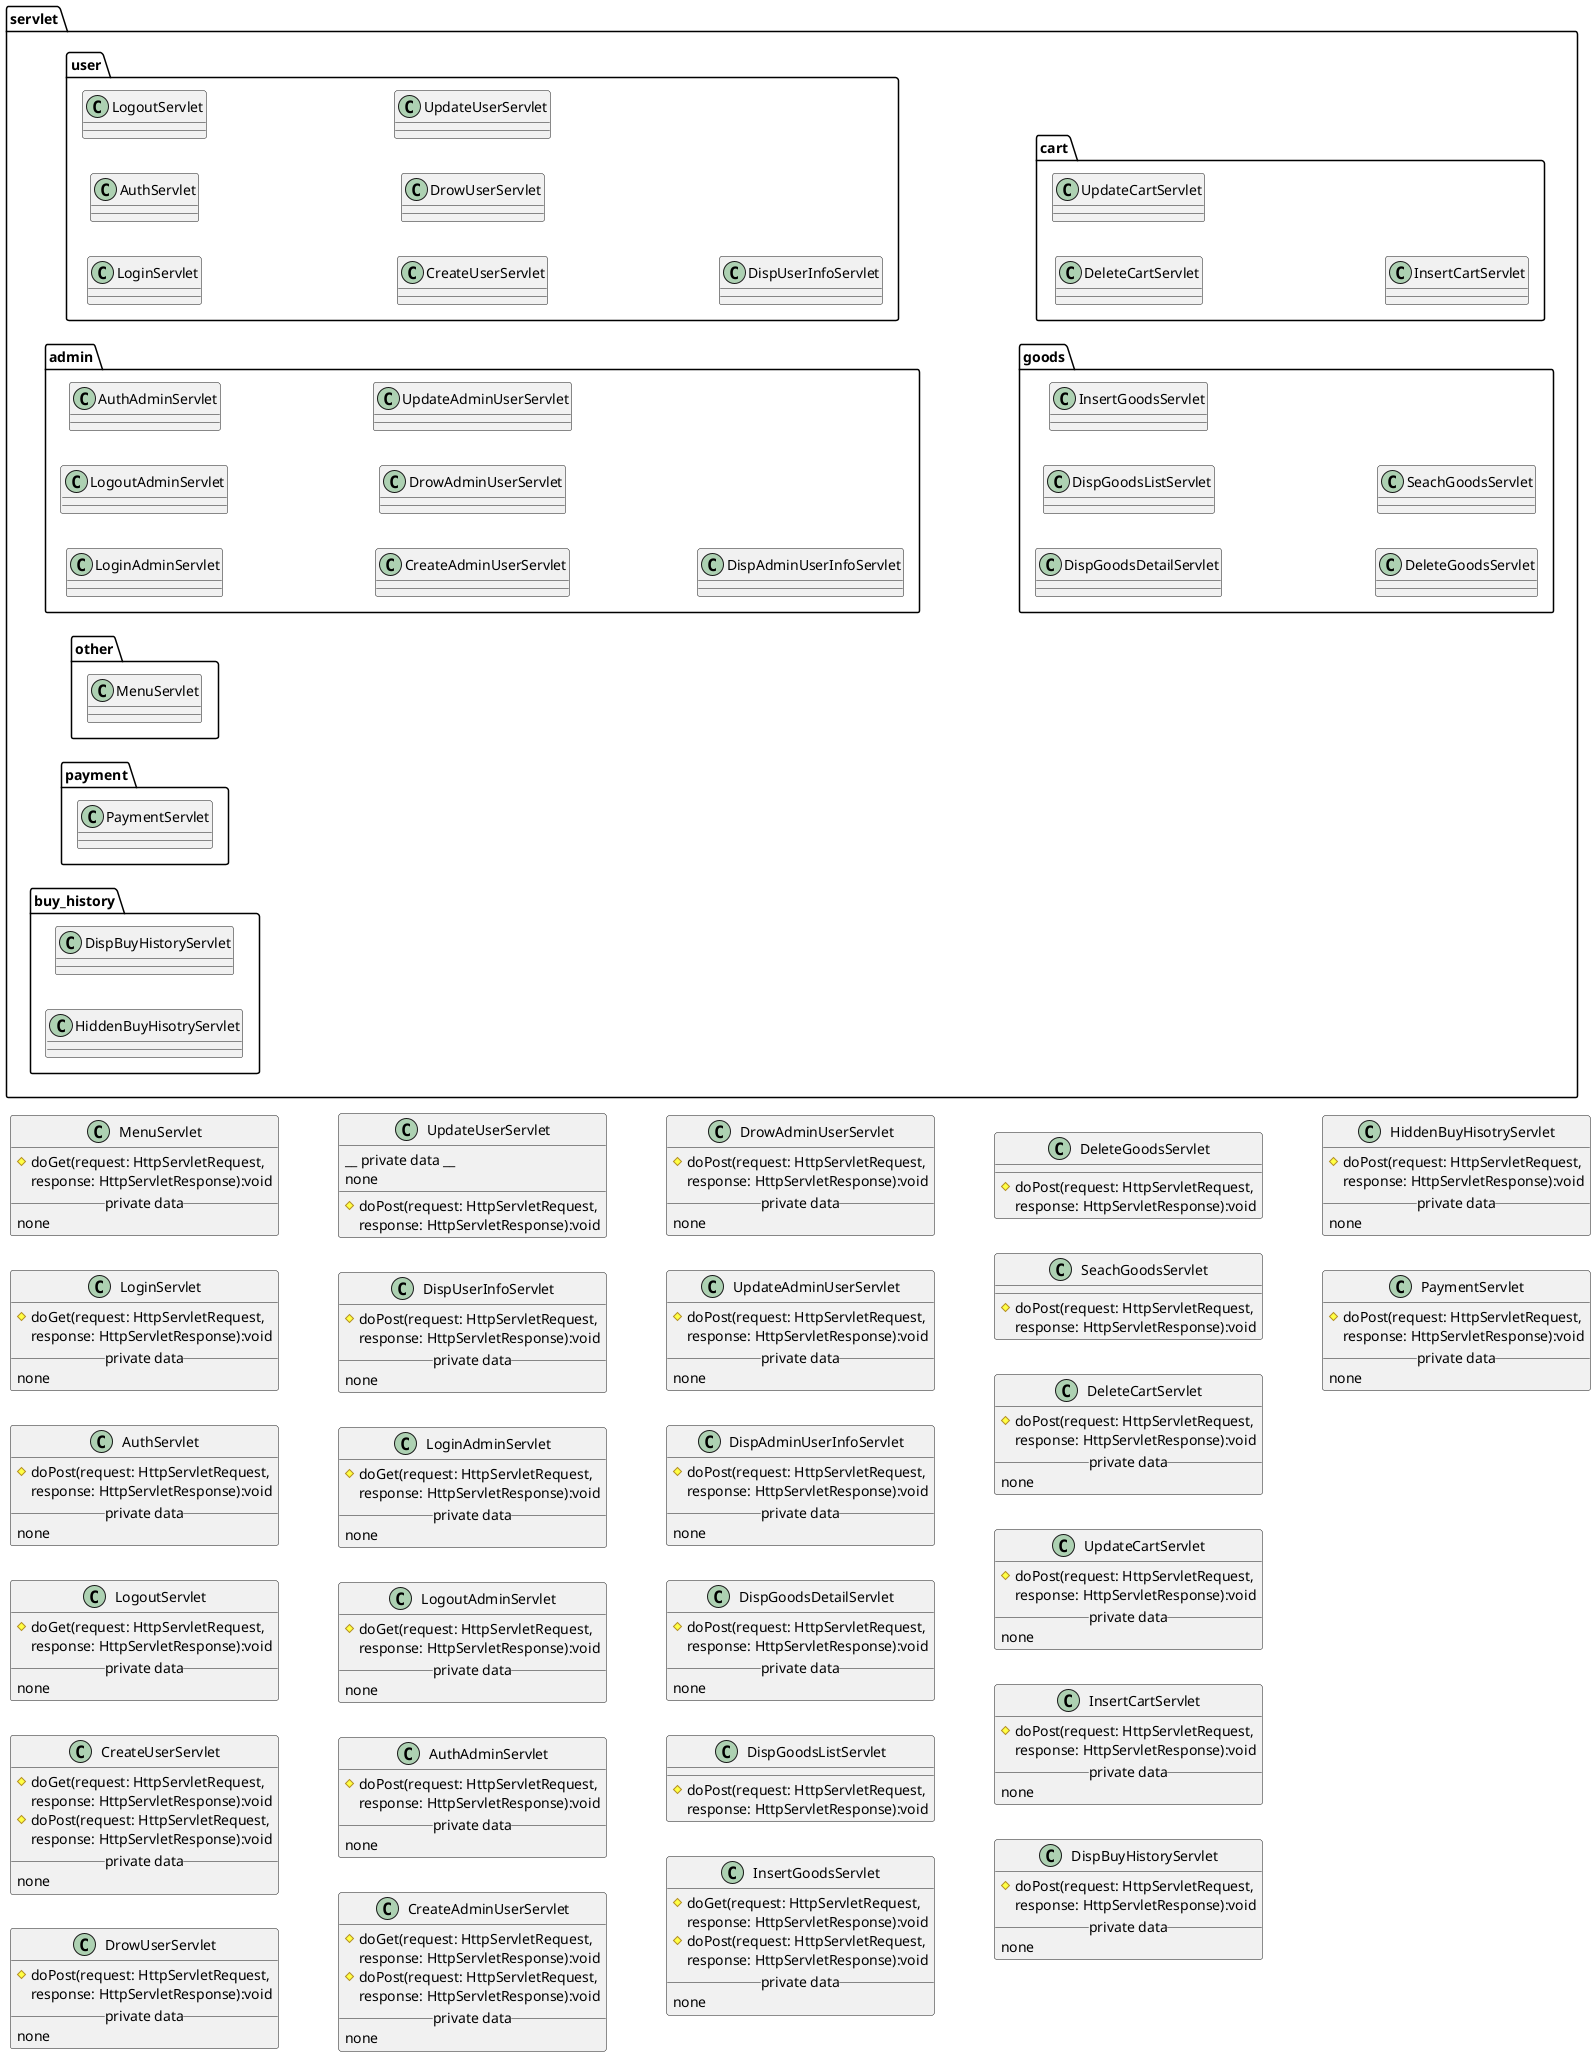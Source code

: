 @startuml
package servlet{
    left to right direction
    package user{
     class LoginServlet
     class AuthServlet
     class LogoutServlet
     class CreateUserServlet
     class DrowUserServlet
     class UpdateUserServlet
     class DispUserInfoServlet
    }
    package admin{
     class LoginAdminServlet
     class LogoutAdminServlet
     class AuthAdminServlet
     class CreateAdminUserServlet
     class DrowAdminUserServlet
     class UpdateAdminUserServlet
     class DispAdminUserInfoServlet
    }
    package other{
      class MenuServlet
    }
    package payment{
      class PaymentServlet
    }
    package cart{
     class DeleteCartServlet
     class UpdateCartServlet
     class InsertCartServlet
    }
    package buy_history{
     class DispBuyHistoryServlet
     class HiddenBuyHisotryServlet
    }
    package goods{
     class DispGoodsDetailServlet
     class DispGoodsListServlet
     class InsertGoodsServlet
     class DeleteGoodsServlet
     class SeachGoodsServlet
    }
}
class MenuServlet{
  #doGet(request: HttpServletRequest,
   response: HttpServletResponse):void
  __ private data __
  none
}
/' 
##################################
 pkg User
##################################
'/
class LoginServlet {
  #doGet(request: HttpServletRequest,
  response: HttpServletResponse):void
  __ private data __
  none
}
class AuthServlet {
  #doPost(request: HttpServletRequest,
  response: HttpServletResponse):void
  __ private data __
  none
}
class LogoutServlet {
  #doGet(request: HttpServletRequest,
  response: HttpServletResponse):void
  __ private data __
  none
}
class CreateUserServlet{
  #doGet(request: HttpServletRequest,
   response: HttpServletResponse):void
  #doPost(request: HttpServletRequest,
   response: HttpServletResponse):void
  __ private data __
  none
}
class DrowUserServlet{
  #doPost(request: HttpServletRequest,
   response: HttpServletResponse):void
  __ private data __
    none
}
class UpdateUserServlet{
 #doPost(request: HttpServletRequest,
   response: HttpServletResponse):void
  __ private data __
    none 
}
class DispUserInfoServlet{
  #doPost(request: HttpServletRequest,
   response: HttpServletResponse):void
  __ private data __
    none     
}
/' 
##################################
 pkg Admin
##################################
'/
class LoginAdminServlet{
 #doGet(request: HttpServletRequest,
  response: HttpServletResponse):void
 __ private data __
    none
}
class LogoutAdminServlet{
 #doGet(request: HttpServletRequest,
  response: HttpServletResponse):void
 __ private data __
    none
}
class AuthAdminServlet{
 #doPost(request: HttpServletRequest,
  response: HttpServletResponse):void
 __ private data __
    none
}
class CreateAdminUserServlet{
 #doGet(request: HttpServletRequest,
  response: HttpServletResponse):void
 #doPost(request: HttpServletRequest,
  response: HttpServletResponse):void
 __ private data __
    none
}
class DrowAdminUserServlet{
  #doPost(request: HttpServletRequest,
   response: HttpServletResponse):void
  __ private data __
    none
}
class UpdateAdminUserServlet{
  #doPost(request: HttpServletRequest,
  response: HttpServletResponse):void
  __ private data __
    none 
}
class DispAdminUserInfoServlet{
  #doPost(request: HttpServletRequest,
  response: HttpServletResponse):void
  __ private data __
    none     
}
/' 
##################################
 pkg Goods
##################################
'/
class DispGoodsDetailServlet{
  #doPost(request: HttpServletRequest,
   response: HttpServletResponse):void
  __ private data __
    none
}
class DispGoodsListServlet{
  #doPost(request: HttpServletRequest,
   response: HttpServletResponse):void
}
class InsertGoodsServlet{
  #doGet(request: HttpServletRequest,
   response: HttpServletResponse):void
  #doPost(request: HttpServletRequest,
   response: HttpServletResponse):void
  __ private data __
    none
}
class DeleteGoodsServlet{
  #doPost(request: HttpServletRequest,
   response: HttpServletResponse):void
}
class SeachGoodsServlet{
  #doPost(request: HttpServletRequest,
   response: HttpServletResponse):void
}
/' 
##################################
 pkg Cart
##################################
'/
class DeleteCartServlet{
  #doPost(request: HttpServletRequest,
   response: HttpServletResponse):void
  __ private data __
    none     
}
class UpdateCartServlet{
  #doPost(request: HttpServletRequest,
   response: HttpServletResponse):void
  __ private data __
    none     
}
class InsertCartServlet{
  #doPost(request: HttpServletRequest,
   response: HttpServletResponse):void
  __ private data __
    none     
}
/' 
##################################
 pkg buy_history
##################################
'/
class DispBuyHistoryServlet{
  #doPost(request: HttpServletRequest,
   response: HttpServletResponse):void
  __ private data __
    none    
}
class HiddenBuyHisotryServlet{
  #doPost(request: HttpServletRequest,
   response: HttpServletResponse):void
  __ private data __
    none    
}
/' 
##################################
 other
##################################
'/
class PaymentServlet{
  #doPost(request: HttpServletRequest,
   response: HttpServletResponse):void
  __ private data __
    none 
}

@enduml
